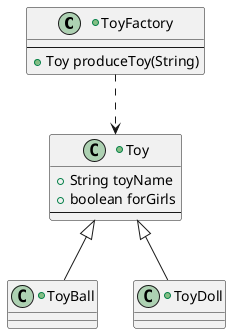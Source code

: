 @startuml

+class ToyFactory{
    --
        +{method} Toy produceToy(String)
}

+class Toy{
        +{field} String toyName
        +{field} boolean forGirls
    --
}

+class ToyBall extends Toy{
}

+class ToyDoll extends Toy{
}

ToyFactory ..> Toy

@enduml